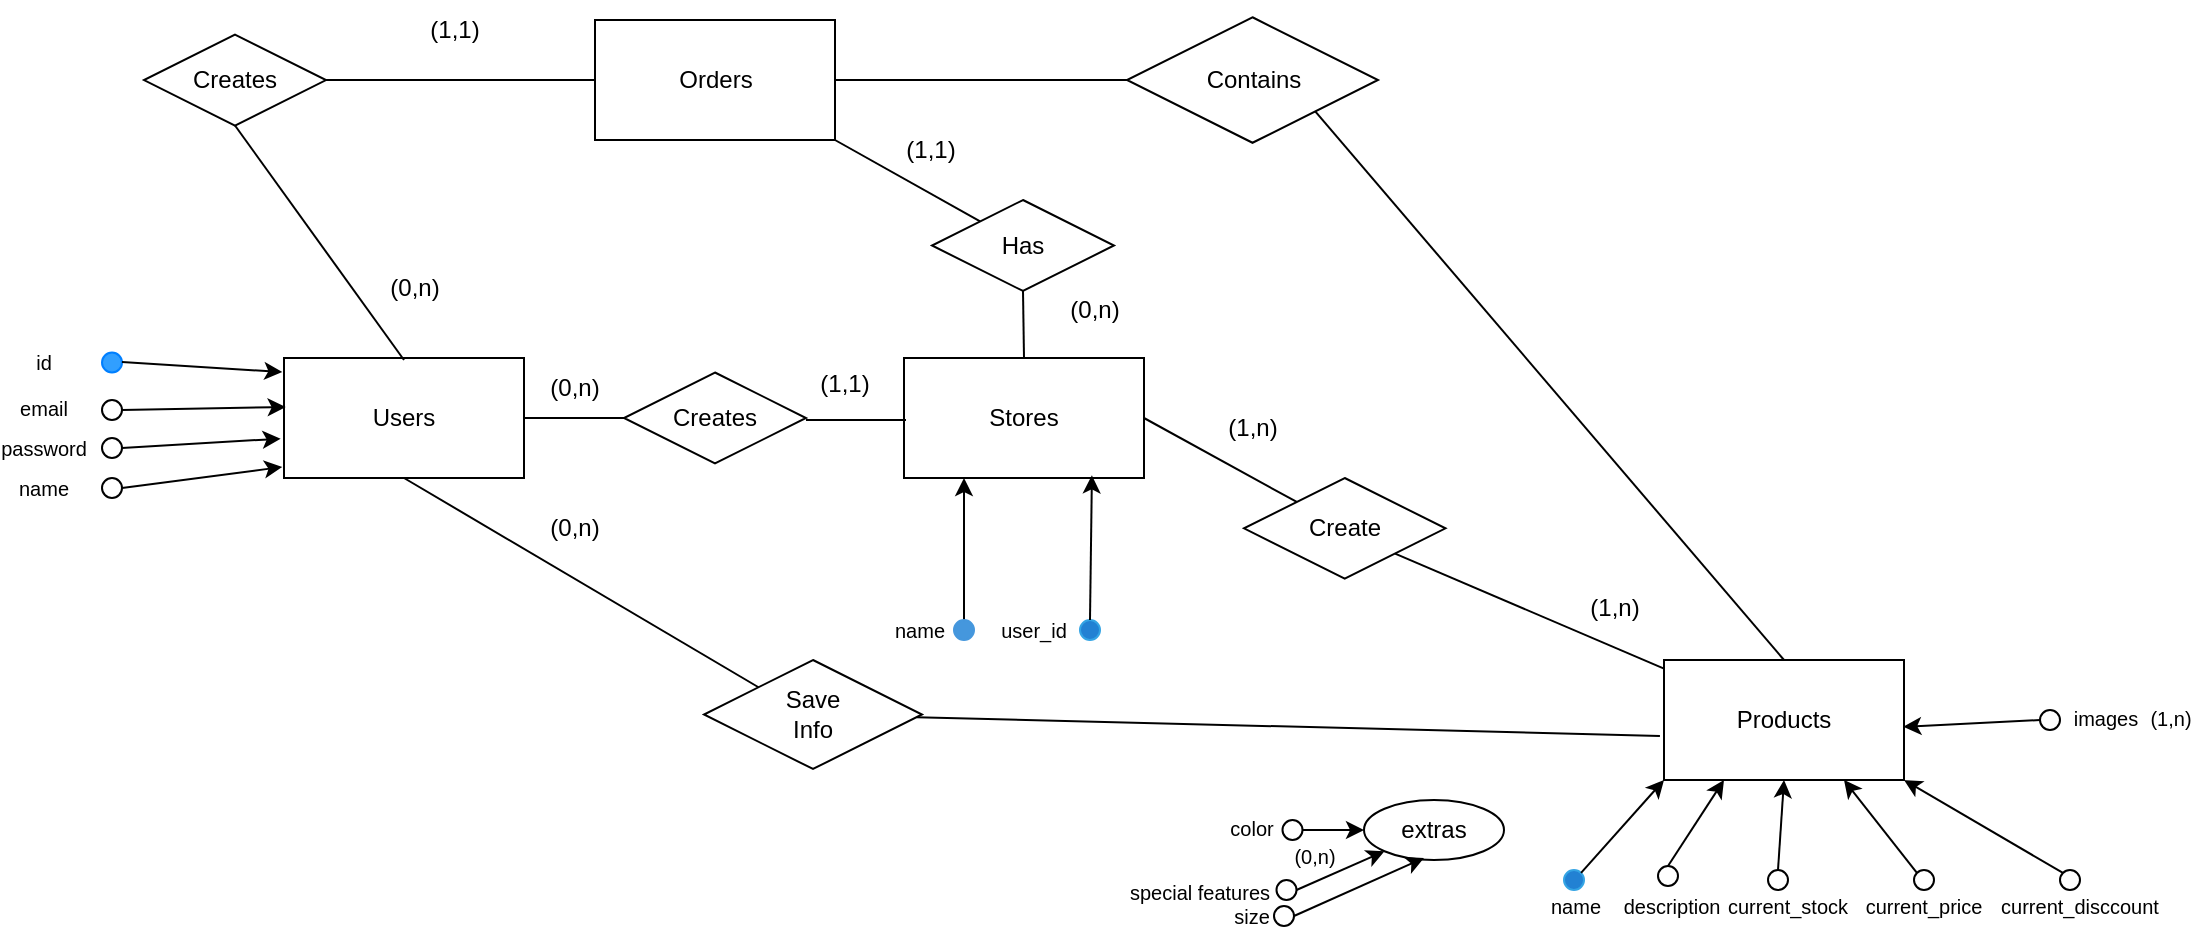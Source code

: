 <mxfile version="24.4.13" type="github">
  <diagram name="Página-1" id="NVwsWcLb-dap5qU7iXU-">
    <mxGraphModel dx="574" dy="309" grid="1" gridSize="10" guides="1" tooltips="1" connect="1" arrows="1" fold="1" page="1" pageScale="1" pageWidth="827" pageHeight="1169" math="0" shadow="0">
      <root>
        <mxCell id="0" />
        <mxCell id="1" parent="0" />
        <mxCell id="m9aINPS6JLdqxOYZrXeh-1" value="Users" style="rounded=0;whiteSpace=wrap;html=1;" vertex="1" parent="1">
          <mxGeometry x="160" y="319" width="120" height="60" as="geometry" />
        </mxCell>
        <mxCell id="m9aINPS6JLdqxOYZrXeh-2" value="" style="ellipse;whiteSpace=wrap;html=1;aspect=fixed;" vertex="1" parent="1">
          <mxGeometry x="69" y="340" width="10" height="10" as="geometry" />
        </mxCell>
        <mxCell id="m9aINPS6JLdqxOYZrXeh-4" value="&lt;p style=&quot;line-height: 110%; font-size: 10px;&quot;&gt;email&lt;/p&gt;" style="text;html=1;align=center;verticalAlign=middle;whiteSpace=wrap;rounded=0;" vertex="1" parent="1">
          <mxGeometry x="20" y="339" width="40" height="10" as="geometry" />
        </mxCell>
        <mxCell id="m9aINPS6JLdqxOYZrXeh-5" value="" style="ellipse;whiteSpace=wrap;html=1;aspect=fixed;" vertex="1" parent="1">
          <mxGeometry x="69" y="359" width="10" height="10" as="geometry" />
        </mxCell>
        <mxCell id="m9aINPS6JLdqxOYZrXeh-6" value="&lt;p style=&quot;line-height: 110%; font-size: 10px;&quot;&gt;password&lt;/p&gt;" style="text;html=1;align=center;verticalAlign=middle;whiteSpace=wrap;rounded=0;" vertex="1" parent="1">
          <mxGeometry x="20" y="359" width="40" height="10" as="geometry" />
        </mxCell>
        <mxCell id="m9aINPS6JLdqxOYZrXeh-7" value="&lt;p style=&quot;line-height: 110%; font-size: 10px;&quot;&gt;name&lt;/p&gt;" style="text;html=1;align=center;verticalAlign=middle;whiteSpace=wrap;rounded=0;" vertex="1" parent="1">
          <mxGeometry x="20" y="379" width="40" height="10" as="geometry" />
        </mxCell>
        <mxCell id="m9aINPS6JLdqxOYZrXeh-10" value="" style="ellipse;whiteSpace=wrap;html=1;aspect=fixed;" vertex="1" parent="1">
          <mxGeometry x="69" y="379" width="10" height="10" as="geometry" />
        </mxCell>
        <mxCell id="m9aINPS6JLdqxOYZrXeh-13" value="" style="endArrow=classic;html=1;rounded=0;exitX=1;exitY=0.5;exitDx=0;exitDy=0;entryX=-0.007;entryY=0.908;entryDx=0;entryDy=0;entryPerimeter=0;" edge="1" parent="1" source="m9aINPS6JLdqxOYZrXeh-10" target="m9aINPS6JLdqxOYZrXeh-1">
          <mxGeometry width="50" height="50" relative="1" as="geometry">
            <mxPoint x="90" y="379" as="sourcePoint" />
            <mxPoint x="160" y="359" as="targetPoint" />
          </mxGeometry>
        </mxCell>
        <mxCell id="m9aINPS6JLdqxOYZrXeh-14" value="" style="endArrow=classic;html=1;rounded=0;exitX=1;exitY=0.5;exitDx=0;exitDy=0;entryX=-0.014;entryY=0.672;entryDx=0;entryDy=0;entryPerimeter=0;" edge="1" parent="1" source="m9aINPS6JLdqxOYZrXeh-5" target="m9aINPS6JLdqxOYZrXeh-1">
          <mxGeometry width="50" height="50" relative="1" as="geometry">
            <mxPoint x="90" y="359" as="sourcePoint" />
            <mxPoint x="160" y="339" as="targetPoint" />
          </mxGeometry>
        </mxCell>
        <mxCell id="m9aINPS6JLdqxOYZrXeh-15" value="" style="endArrow=classic;html=1;rounded=0;entryX=0.007;entryY=0.408;entryDx=0;entryDy=0;exitX=1;exitY=0.5;exitDx=0;exitDy=0;entryPerimeter=0;" edge="1" parent="1" source="m9aINPS6JLdqxOYZrXeh-2" target="m9aINPS6JLdqxOYZrXeh-1">
          <mxGeometry width="50" height="50" relative="1" as="geometry">
            <mxPoint x="90" y="349" as="sourcePoint" />
            <mxPoint x="150" y="329" as="targetPoint" />
          </mxGeometry>
        </mxCell>
        <mxCell id="m9aINPS6JLdqxOYZrXeh-16" value="Stores" style="rounded=0;whiteSpace=wrap;html=1;" vertex="1" parent="1">
          <mxGeometry x="470" y="319" width="120" height="60" as="geometry" />
        </mxCell>
        <mxCell id="m9aINPS6JLdqxOYZrXeh-17" value="Products" style="rounded=0;whiteSpace=wrap;html=1;" vertex="1" parent="1">
          <mxGeometry x="850" y="470" width="120" height="60" as="geometry" />
        </mxCell>
        <mxCell id="m9aINPS6JLdqxOYZrXeh-18" value="Creates" style="rhombus;whiteSpace=wrap;html=1;" vertex="1" parent="1">
          <mxGeometry x="330" y="326.25" width="91" height="45.5" as="geometry" />
        </mxCell>
        <mxCell id="m9aINPS6JLdqxOYZrXeh-22" value="" style="endArrow=none;html=1;rounded=0;exitX=1;exitY=0.5;exitDx=0;exitDy=0;" edge="1" parent="1" source="m9aINPS6JLdqxOYZrXeh-1">
          <mxGeometry width="50" height="50" relative="1" as="geometry">
            <mxPoint x="280" y="399" as="sourcePoint" />
            <mxPoint x="330" y="349" as="targetPoint" />
          </mxGeometry>
        </mxCell>
        <mxCell id="m9aINPS6JLdqxOYZrXeh-24" value="" style="endArrow=none;html=1;rounded=0;exitX=1;exitY=0.5;exitDx=0;exitDy=0;" edge="1" parent="1">
          <mxGeometry width="50" height="50" relative="1" as="geometry">
            <mxPoint x="421" y="350" as="sourcePoint" />
            <mxPoint x="471" y="350" as="targetPoint" />
          </mxGeometry>
        </mxCell>
        <mxCell id="m9aINPS6JLdqxOYZrXeh-25" value="(0,n)" style="text;html=1;align=center;verticalAlign=middle;resizable=0;points=[];autosize=1;strokeColor=none;fillColor=none;" vertex="1" parent="1">
          <mxGeometry x="280" y="319" width="50" height="30" as="geometry" />
        </mxCell>
        <mxCell id="m9aINPS6JLdqxOYZrXeh-26" value="" style="ellipse;whiteSpace=wrap;html=1;aspect=fixed;fillStyle=solid;fillColor=#319fff;strokeColor=#007FFF;" vertex="1" parent="1">
          <mxGeometry x="69" y="316.25" width="10" height="10" as="geometry" />
        </mxCell>
        <mxCell id="m9aINPS6JLdqxOYZrXeh-27" value="&lt;p style=&quot;line-height: 110%; font-size: 10px;&quot;&gt;id&lt;/p&gt;" style="text;html=1;align=center;verticalAlign=middle;whiteSpace=wrap;rounded=0;" vertex="1" parent="1">
          <mxGeometry x="20" y="316.25" width="40" height="10" as="geometry" />
        </mxCell>
        <mxCell id="m9aINPS6JLdqxOYZrXeh-30" value="" style="endArrow=classic;html=1;rounded=0;exitX=1;exitY=0.5;exitDx=0;exitDy=0;entryX=-0.007;entryY=0.117;entryDx=0;entryDy=0;entryPerimeter=0;" edge="1" parent="1" target="m9aINPS6JLdqxOYZrXeh-1">
          <mxGeometry width="50" height="50" relative="1" as="geometry">
            <mxPoint x="79" y="321" as="sourcePoint" />
            <mxPoint x="150" y="319" as="targetPoint" />
          </mxGeometry>
        </mxCell>
        <mxCell id="m9aINPS6JLdqxOYZrXeh-31" value="(1,1)" style="text;html=1;align=center;verticalAlign=middle;resizable=0;points=[];autosize=1;strokeColor=none;fillColor=none;" vertex="1" parent="1">
          <mxGeometry x="415" y="317" width="50" height="30" as="geometry" />
        </mxCell>
        <mxCell id="m9aINPS6JLdqxOYZrXeh-32" value="Create" style="rhombus;whiteSpace=wrap;html=1;" vertex="1" parent="1">
          <mxGeometry x="640" y="379" width="100.74" height="50.37" as="geometry" />
        </mxCell>
        <mxCell id="m9aINPS6JLdqxOYZrXeh-34" value="" style="endArrow=none;html=1;rounded=0;" edge="1" parent="1" target="m9aINPS6JLdqxOYZrXeh-32">
          <mxGeometry width="50" height="50" relative="1" as="geometry">
            <mxPoint x="590" y="349" as="sourcePoint" />
            <mxPoint x="660" y="394" as="targetPoint" />
          </mxGeometry>
        </mxCell>
        <mxCell id="m9aINPS6JLdqxOYZrXeh-36" value="" style="endArrow=none;html=1;rounded=0;exitX=1;exitY=1;exitDx=0;exitDy=0;" edge="1" parent="1" source="m9aINPS6JLdqxOYZrXeh-32" target="m9aINPS6JLdqxOYZrXeh-17">
          <mxGeometry width="50" height="50" relative="1" as="geometry">
            <mxPoint x="690" y="349" as="sourcePoint" />
            <mxPoint x="770" y="440" as="targetPoint" />
          </mxGeometry>
        </mxCell>
        <mxCell id="m9aINPS6JLdqxOYZrXeh-40" value="" style="ellipse;whiteSpace=wrap;html=1;aspect=fixed;fillColor=#2281d3;strokeColor=#34a4e4;" vertex="1" parent="1">
          <mxGeometry x="558" y="450" width="10" height="10" as="geometry" />
        </mxCell>
        <mxCell id="m9aINPS6JLdqxOYZrXeh-41" value="&lt;p style=&quot;line-height: 110%; font-size: 10px;&quot;&gt;user_id&lt;/p&gt;" style="text;html=1;align=center;verticalAlign=middle;whiteSpace=wrap;rounded=0;" vertex="1" parent="1">
          <mxGeometry x="515" y="450" width="40" height="10" as="geometry" />
        </mxCell>
        <mxCell id="m9aINPS6JLdqxOYZrXeh-43" value="&lt;p style=&quot;line-height: 110%; font-size: 10px;&quot;&gt;name&lt;/p&gt;" style="text;html=1;align=center;verticalAlign=middle;whiteSpace=wrap;rounded=0;" vertex="1" parent="1">
          <mxGeometry x="458" y="450" width="40" height="10" as="geometry" />
        </mxCell>
        <mxCell id="m9aINPS6JLdqxOYZrXeh-45" value="" style="endArrow=classic;html=1;rounded=0;entryX=0.25;entryY=1;entryDx=0;entryDy=0;" edge="1" parent="1" target="m9aINPS6JLdqxOYZrXeh-16">
          <mxGeometry width="50" height="50" relative="1" as="geometry">
            <mxPoint x="500" y="430" as="sourcePoint" />
            <mxPoint x="530" y="249" as="targetPoint" />
            <Array as="points">
              <mxPoint x="500" y="450" />
            </Array>
          </mxGeometry>
        </mxCell>
        <mxCell id="m9aINPS6JLdqxOYZrXeh-47" value="" style="endArrow=classic;html=1;rounded=0;entryX=0.783;entryY=0.978;entryDx=0;entryDy=0;exitX=0.5;exitY=0;exitDx=0;exitDy=0;entryPerimeter=0;" edge="1" parent="1" source="m9aINPS6JLdqxOYZrXeh-40" target="m9aINPS6JLdqxOYZrXeh-16">
          <mxGeometry width="50" height="50" relative="1" as="geometry">
            <mxPoint x="580" y="440" as="sourcePoint" />
            <mxPoint x="515" y="289" as="targetPoint" />
          </mxGeometry>
        </mxCell>
        <mxCell id="m9aINPS6JLdqxOYZrXeh-48" value="Save&lt;div&gt;Info&lt;/div&gt;" style="rhombus;whiteSpace=wrap;html=1;" vertex="1" parent="1">
          <mxGeometry x="370" y="470" width="109" height="54.5" as="geometry" />
        </mxCell>
        <mxCell id="m9aINPS6JLdqxOYZrXeh-49" value="" style="endArrow=none;html=1;rounded=0;exitX=0;exitY=0;exitDx=0;exitDy=0;entryX=0.5;entryY=1;entryDx=0;entryDy=0;" edge="1" parent="1" source="m9aINPS6JLdqxOYZrXeh-48" target="m9aINPS6JLdqxOYZrXeh-1">
          <mxGeometry width="50" height="50" relative="1" as="geometry">
            <mxPoint x="320" y="509" as="sourcePoint" />
            <mxPoint x="240" y="379" as="targetPoint" />
          </mxGeometry>
        </mxCell>
        <mxCell id="m9aINPS6JLdqxOYZrXeh-50" value="" style="endArrow=none;html=1;rounded=0;entryX=-0.017;entryY=0.633;entryDx=0;entryDy=0;entryPerimeter=0;" edge="1" parent="1" source="m9aINPS6JLdqxOYZrXeh-48" target="m9aINPS6JLdqxOYZrXeh-17">
          <mxGeometry width="50" height="50" relative="1" as="geometry">
            <mxPoint x="430" y="499" as="sourcePoint" />
            <mxPoint x="480" y="449" as="targetPoint" />
          </mxGeometry>
        </mxCell>
        <mxCell id="m9aINPS6JLdqxOYZrXeh-51" value="Orders" style="rounded=0;whiteSpace=wrap;html=1;" vertex="1" parent="1">
          <mxGeometry x="315.5" y="150" width="120" height="60" as="geometry" />
        </mxCell>
        <mxCell id="m9aINPS6JLdqxOYZrXeh-52" value="Contains" style="rhombus;whiteSpace=wrap;html=1;" vertex="1" parent="1">
          <mxGeometry x="581.5" y="148.63" width="125.5" height="62.75" as="geometry" />
        </mxCell>
        <mxCell id="m9aINPS6JLdqxOYZrXeh-53" value="" style="endArrow=none;html=1;rounded=0;entryX=0;entryY=0.5;entryDx=0;entryDy=0;" edge="1" parent="1" target="m9aINPS6JLdqxOYZrXeh-52">
          <mxGeometry width="50" height="50" relative="1" as="geometry">
            <mxPoint x="435.5" y="180" as="sourcePoint" />
            <mxPoint x="485.5" y="130" as="targetPoint" />
          </mxGeometry>
        </mxCell>
        <mxCell id="m9aINPS6JLdqxOYZrXeh-54" value="" style="endArrow=none;html=1;rounded=0;entryX=0.5;entryY=0;entryDx=0;entryDy=0;exitX=1;exitY=1;exitDx=0;exitDy=0;" edge="1" parent="1" source="m9aINPS6JLdqxOYZrXeh-52" target="m9aINPS6JLdqxOYZrXeh-17">
          <mxGeometry width="50" height="50" relative="1" as="geometry">
            <mxPoint x="680" y="248" as="sourcePoint" />
            <mxPoint x="826.5" y="248" as="targetPoint" />
          </mxGeometry>
        </mxCell>
        <mxCell id="m9aINPS6JLdqxOYZrXeh-55" value="(1,n)" style="text;html=1;align=center;verticalAlign=middle;resizable=0;points=[];autosize=1;strokeColor=none;fillColor=none;" vertex="1" parent="1">
          <mxGeometry x="619.25" y="339" width="50" height="30" as="geometry" />
        </mxCell>
        <mxCell id="m9aINPS6JLdqxOYZrXeh-56" value="(1,n)" style="text;html=1;align=center;verticalAlign=middle;resizable=0;points=[];autosize=1;strokeColor=none;fillColor=none;" vertex="1" parent="1">
          <mxGeometry x="800" y="429.37" width="50" height="30" as="geometry" />
        </mxCell>
        <mxCell id="m9aINPS6JLdqxOYZrXeh-59" value="Creates" style="rhombus;whiteSpace=wrap;html=1;" vertex="1" parent="1">
          <mxGeometry x="90" y="157.26" width="91" height="45.5" as="geometry" />
        </mxCell>
        <mxCell id="m9aINPS6JLdqxOYZrXeh-60" value="" style="endArrow=none;html=1;rounded=0;entryX=0.5;entryY=1;entryDx=0;entryDy=0;" edge="1" parent="1" target="m9aINPS6JLdqxOYZrXeh-59">
          <mxGeometry width="50" height="50" relative="1" as="geometry">
            <mxPoint x="220" y="320" as="sourcePoint" />
            <mxPoint x="210" y="230" as="targetPoint" />
          </mxGeometry>
        </mxCell>
        <mxCell id="m9aINPS6JLdqxOYZrXeh-61" value="" style="endArrow=none;html=1;rounded=0;exitX=1;exitY=0.5;exitDx=0;exitDy=0;" edge="1" parent="1" source="m9aINPS6JLdqxOYZrXeh-59">
          <mxGeometry width="50" height="50" relative="1" as="geometry">
            <mxPoint x="265.5" y="230" as="sourcePoint" />
            <mxPoint x="315.5" y="180" as="targetPoint" />
          </mxGeometry>
        </mxCell>
        <mxCell id="m9aINPS6JLdqxOYZrXeh-62" value="(0,n)" style="text;html=1;align=center;verticalAlign=middle;resizable=0;points=[];autosize=1;strokeColor=none;fillColor=none;" vertex="1" parent="1">
          <mxGeometry x="200" y="269" width="50" height="30" as="geometry" />
        </mxCell>
        <mxCell id="m9aINPS6JLdqxOYZrXeh-63" value="(1,1)" style="text;html=1;align=center;verticalAlign=middle;resizable=0;points=[];autosize=1;strokeColor=none;fillColor=none;" vertex="1" parent="1">
          <mxGeometry x="220" y="140" width="50" height="30" as="geometry" />
        </mxCell>
        <mxCell id="m9aINPS6JLdqxOYZrXeh-42" value="" style="ellipse;whiteSpace=wrap;html=1;aspect=fixed;strokeColor=#4597dd;fillColor=#4597dd;" vertex="1" parent="1">
          <mxGeometry x="495" y="450" width="10" height="10" as="geometry" />
        </mxCell>
        <mxCell id="m9aINPS6JLdqxOYZrXeh-65" value="Has" style="rhombus;whiteSpace=wrap;html=1;" vertex="1" parent="1">
          <mxGeometry x="484" y="240" width="91" height="45.5" as="geometry" />
        </mxCell>
        <mxCell id="m9aINPS6JLdqxOYZrXeh-66" value="" style="endArrow=none;html=1;rounded=0;" edge="1" parent="1" source="m9aINPS6JLdqxOYZrXeh-65">
          <mxGeometry width="50" height="50" relative="1" as="geometry">
            <mxPoint x="385.5" y="260" as="sourcePoint" />
            <mxPoint x="435.5" y="210" as="targetPoint" />
          </mxGeometry>
        </mxCell>
        <mxCell id="m9aINPS6JLdqxOYZrXeh-68" value="" style="endArrow=none;html=1;rounded=0;entryX=0.5;entryY=1;entryDx=0;entryDy=0;exitX=0.5;exitY=0;exitDx=0;exitDy=0;" edge="1" parent="1" source="m9aINPS6JLdqxOYZrXeh-16" target="m9aINPS6JLdqxOYZrXeh-65">
          <mxGeometry width="50" height="50" relative="1" as="geometry">
            <mxPoint x="470" y="335.5" as="sourcePoint" />
            <mxPoint x="520" y="290" as="targetPoint" />
          </mxGeometry>
        </mxCell>
        <mxCell id="m9aINPS6JLdqxOYZrXeh-69" value="(0,n)" style="text;html=1;align=center;verticalAlign=middle;resizable=0;points=[];autosize=1;strokeColor=none;fillColor=none;" vertex="1" parent="1">
          <mxGeometry x="540" y="280" width="50" height="30" as="geometry" />
        </mxCell>
        <mxCell id="m9aINPS6JLdqxOYZrXeh-70" value="(1,1)" style="text;html=1;align=center;verticalAlign=middle;resizable=0;points=[];autosize=1;strokeColor=none;fillColor=none;" vertex="1" parent="1">
          <mxGeometry x="458" y="200" width="50" height="30" as="geometry" />
        </mxCell>
        <mxCell id="m9aINPS6JLdqxOYZrXeh-71" value="" style="ellipse;whiteSpace=wrap;html=1;aspect=fixed;fillColor=#2281d3;strokeColor=#34a4e4;" vertex="1" parent="1">
          <mxGeometry x="800" y="575" width="10" height="10" as="geometry" />
        </mxCell>
        <mxCell id="m9aINPS6JLdqxOYZrXeh-72" value="&lt;p style=&quot;line-height: 110%; font-size: 10px;&quot;&gt;name&lt;/p&gt;" style="text;html=1;align=center;verticalAlign=middle;whiteSpace=wrap;rounded=0;" vertex="1" parent="1">
          <mxGeometry x="786" y="588" width="40" height="10" as="geometry" />
        </mxCell>
        <mxCell id="m9aINPS6JLdqxOYZrXeh-74" value="" style="ellipse;whiteSpace=wrap;html=1;aspect=fixed;fillColor=none;strokeColor=#000000;" vertex="1" parent="1">
          <mxGeometry x="847" y="573" width="10" height="10" as="geometry" />
        </mxCell>
        <mxCell id="m9aINPS6JLdqxOYZrXeh-75" value="&lt;p style=&quot;line-height: 110%; font-size: 10px;&quot;&gt;description&lt;/p&gt;" style="text;html=1;align=center;verticalAlign=middle;whiteSpace=wrap;rounded=0;" vertex="1" parent="1">
          <mxGeometry x="834" y="588" width="40" height="10" as="geometry" />
        </mxCell>
        <mxCell id="m9aINPS6JLdqxOYZrXeh-77" value="" style="ellipse;whiteSpace=wrap;html=1;aspect=fixed;fillColor=none;strokeColor=#000000;" vertex="1" parent="1">
          <mxGeometry x="902" y="575" width="10" height="10" as="geometry" />
        </mxCell>
        <mxCell id="m9aINPS6JLdqxOYZrXeh-78" value="&lt;p style=&quot;line-height: 110%; font-size: 10px;&quot;&gt;current_stock&lt;/p&gt;" style="text;html=1;align=center;verticalAlign=middle;whiteSpace=wrap;rounded=0;" vertex="1" parent="1">
          <mxGeometry x="892" y="588" width="40" height="10" as="geometry" />
        </mxCell>
        <mxCell id="m9aINPS6JLdqxOYZrXeh-80" value="&lt;p style=&quot;line-height: 110%; font-size: 10px;&quot;&gt;current_price&lt;/p&gt;" style="text;html=1;align=center;verticalAlign=middle;whiteSpace=wrap;rounded=0;" vertex="1" parent="1">
          <mxGeometry x="960" y="588" width="40" height="10" as="geometry" />
        </mxCell>
        <mxCell id="m9aINPS6JLdqxOYZrXeh-81" value="" style="ellipse;whiteSpace=wrap;html=1;aspect=fixed;fillColor=none;strokeColor=#000000;" vertex="1" parent="1">
          <mxGeometry x="975" y="575" width="10" height="10" as="geometry" />
        </mxCell>
        <mxCell id="m9aINPS6JLdqxOYZrXeh-82" value="&lt;p style=&quot;line-height: 110%; font-size: 10px;&quot;&gt;current_disccount&lt;/p&gt;" style="text;html=1;align=center;verticalAlign=middle;whiteSpace=wrap;rounded=0;" vertex="1" parent="1">
          <mxGeometry x="1038" y="588" width="40" height="10" as="geometry" />
        </mxCell>
        <mxCell id="m9aINPS6JLdqxOYZrXeh-83" value="" style="ellipse;whiteSpace=wrap;html=1;aspect=fixed;fillColor=none;strokeColor=#000000;" vertex="1" parent="1">
          <mxGeometry x="1048" y="575" width="10" height="10" as="geometry" />
        </mxCell>
        <mxCell id="m9aINPS6JLdqxOYZrXeh-84" value="(0,n)" style="text;html=1;align=center;verticalAlign=middle;resizable=0;points=[];autosize=1;strokeColor=none;fillColor=none;" vertex="1" parent="1">
          <mxGeometry x="280" y="389" width="50" height="30" as="geometry" />
        </mxCell>
        <mxCell id="m9aINPS6JLdqxOYZrXeh-90" value="" style="ellipse;whiteSpace=wrap;html=1;aspect=fixed;fillColor=none;strokeColor=#000000;" vertex="1" parent="1">
          <mxGeometry x="1038" y="495" width="10" height="10" as="geometry" />
        </mxCell>
        <mxCell id="m9aINPS6JLdqxOYZrXeh-91" value="&lt;p style=&quot;line-height: 110%; font-size: 10px;&quot;&gt;images&lt;/p&gt;" style="text;html=1;align=center;verticalAlign=middle;whiteSpace=wrap;rounded=0;" vertex="1" parent="1">
          <mxGeometry x="1051" y="494" width="40" height="10" as="geometry" />
        </mxCell>
        <mxCell id="m9aINPS6JLdqxOYZrXeh-93" value="&lt;font style=&quot;font-size: 10px;&quot;&gt;(1,n)&lt;/font&gt;" style="text;html=1;align=center;verticalAlign=middle;resizable=0;points=[];autosize=1;strokeColor=none;fillColor=none;" vertex="1" parent="1">
          <mxGeometry x="1083" y="484" width="40" height="30" as="geometry" />
        </mxCell>
        <mxCell id="m9aINPS6JLdqxOYZrXeh-94" value="extras" style="ellipse;whiteSpace=wrap;html=1;" vertex="1" parent="1">
          <mxGeometry x="700" y="540" width="70" height="30" as="geometry" />
        </mxCell>
        <mxCell id="m9aINPS6JLdqxOYZrXeh-95" value="&lt;p style=&quot;line-height: 110%; font-size: 10px;&quot;&gt;color&lt;/p&gt;" style="text;html=1;align=center;verticalAlign=middle;whiteSpace=wrap;rounded=0;" vertex="1" parent="1">
          <mxGeometry x="624.25" y="549" width="40" height="10" as="geometry" />
        </mxCell>
        <mxCell id="m9aINPS6JLdqxOYZrXeh-96" value="&lt;p style=&quot;line-height: 110%; font-size: 10px;&quot;&gt;special features&lt;/p&gt;" style="text;html=1;align=center;verticalAlign=middle;whiteSpace=wrap;rounded=0;" vertex="1" parent="1">
          <mxGeometry x="573" y="581" width="90" height="10" as="geometry" />
        </mxCell>
        <mxCell id="m9aINPS6JLdqxOYZrXeh-97" value="&lt;p style=&quot;line-height: 110%; font-size: 10px;&quot;&gt;size&lt;/p&gt;" style="text;html=1;align=center;verticalAlign=middle;whiteSpace=wrap;rounded=0;" vertex="1" parent="1">
          <mxGeometry x="624.25" y="593" width="40" height="10" as="geometry" />
        </mxCell>
        <mxCell id="m9aINPS6JLdqxOYZrXeh-98" value="" style="ellipse;whiteSpace=wrap;html=1;aspect=fixed;fillColor=none;strokeColor=#000000;" vertex="1" parent="1">
          <mxGeometry x="659.25" y="550" width="10" height="10" as="geometry" />
        </mxCell>
        <mxCell id="m9aINPS6JLdqxOYZrXeh-99" value="" style="ellipse;whiteSpace=wrap;html=1;aspect=fixed;fillColor=none;strokeColor=#000000;" vertex="1" parent="1">
          <mxGeometry x="656.25" y="580" width="10" height="10" as="geometry" />
        </mxCell>
        <mxCell id="m9aINPS6JLdqxOYZrXeh-100" value="" style="ellipse;whiteSpace=wrap;html=1;aspect=fixed;fillColor=none;strokeColor=#000000;" vertex="1" parent="1">
          <mxGeometry x="655" y="593" width="10" height="10" as="geometry" />
        </mxCell>
        <mxCell id="m9aINPS6JLdqxOYZrXeh-102" value="" style="endArrow=classic;html=1;rounded=0;entryX=0;entryY=1;entryDx=0;entryDy=0;exitX=1;exitY=0.5;exitDx=0;exitDy=0;" edge="1" parent="1" source="m9aINPS6JLdqxOYZrXeh-99" target="m9aINPS6JLdqxOYZrXeh-94">
          <mxGeometry width="50" height="50" relative="1" as="geometry">
            <mxPoint x="669.25" y="573" as="sourcePoint" />
            <mxPoint x="719.25" y="523" as="targetPoint" />
          </mxGeometry>
        </mxCell>
        <mxCell id="m9aINPS6JLdqxOYZrXeh-103" value="" style="endArrow=classic;html=1;rounded=0;" edge="1" parent="1" target="m9aINPS6JLdqxOYZrXeh-94">
          <mxGeometry width="50" height="50" relative="1" as="geometry">
            <mxPoint x="669.25" y="555" as="sourcePoint" />
            <mxPoint x="719.25" y="505" as="targetPoint" />
          </mxGeometry>
        </mxCell>
        <mxCell id="m9aINPS6JLdqxOYZrXeh-104" value="" style="endArrow=classic;html=1;rounded=0;exitX=1;exitY=0.5;exitDx=0;exitDy=0;" edge="1" parent="1" source="m9aINPS6JLdqxOYZrXeh-100">
          <mxGeometry width="50" height="50" relative="1" as="geometry">
            <mxPoint x="680" y="619" as="sourcePoint" />
            <mxPoint x="730" y="569" as="targetPoint" />
          </mxGeometry>
        </mxCell>
        <mxCell id="m9aINPS6JLdqxOYZrXeh-105" value="&lt;font style=&quot;font-size: 10px;&quot;&gt;(0,n)&lt;/font&gt;" style="text;html=1;align=center;verticalAlign=middle;resizable=0;points=[];autosize=1;strokeColor=none;fillColor=none;" vertex="1" parent="1">
          <mxGeometry x="655" y="553" width="40" height="30" as="geometry" />
        </mxCell>
        <mxCell id="m9aINPS6JLdqxOYZrXeh-108" value="" style="endArrow=classic;html=1;rounded=0;exitX=0;exitY=0.5;exitDx=0;exitDy=0;entryX=0.997;entryY=0.557;entryDx=0;entryDy=0;entryPerimeter=0;" edge="1" parent="1" source="m9aINPS6JLdqxOYZrXeh-90" target="m9aINPS6JLdqxOYZrXeh-17">
          <mxGeometry width="50" height="50" relative="1" as="geometry">
            <mxPoint x="960" y="620" as="sourcePoint" />
            <mxPoint x="1010" y="570" as="targetPoint" />
          </mxGeometry>
        </mxCell>
        <mxCell id="m9aINPS6JLdqxOYZrXeh-109" value="" style="endArrow=classic;html=1;rounded=0;exitX=0;exitY=0;exitDx=0;exitDy=0;entryX=1;entryY=1;entryDx=0;entryDy=0;" edge="1" parent="1" source="m9aINPS6JLdqxOYZrXeh-83" target="m9aINPS6JLdqxOYZrXeh-17">
          <mxGeometry width="50" height="50" relative="1" as="geometry">
            <mxPoint x="960" y="620" as="sourcePoint" />
            <mxPoint x="1010" y="570" as="targetPoint" />
          </mxGeometry>
        </mxCell>
        <mxCell id="m9aINPS6JLdqxOYZrXeh-111" value="" style="endArrow=classic;html=1;rounded=0;entryX=0.75;entryY=1;entryDx=0;entryDy=0;exitX=0;exitY=0;exitDx=0;exitDy=0;" edge="1" parent="1" source="m9aINPS6JLdqxOYZrXeh-81" target="m9aINPS6JLdqxOYZrXeh-17">
          <mxGeometry width="50" height="50" relative="1" as="geometry">
            <mxPoint x="960" y="620" as="sourcePoint" />
            <mxPoint x="1010" y="570" as="targetPoint" />
          </mxGeometry>
        </mxCell>
        <mxCell id="m9aINPS6JLdqxOYZrXeh-113" value="" style="endArrow=classic;html=1;rounded=0;entryX=0.5;entryY=1;entryDx=0;entryDy=0;exitX=0.5;exitY=0;exitDx=0;exitDy=0;" edge="1" parent="1" source="m9aINPS6JLdqxOYZrXeh-77" target="m9aINPS6JLdqxOYZrXeh-17">
          <mxGeometry width="50" height="50" relative="1" as="geometry">
            <mxPoint x="960" y="620" as="sourcePoint" />
            <mxPoint x="1010" y="570" as="targetPoint" />
          </mxGeometry>
        </mxCell>
        <mxCell id="m9aINPS6JLdqxOYZrXeh-114" value="" style="endArrow=classic;html=1;rounded=0;entryX=0.25;entryY=1;entryDx=0;entryDy=0;exitX=0.5;exitY=0;exitDx=0;exitDy=0;" edge="1" parent="1" source="m9aINPS6JLdqxOYZrXeh-74" target="m9aINPS6JLdqxOYZrXeh-17">
          <mxGeometry width="50" height="50" relative="1" as="geometry">
            <mxPoint x="960" y="620" as="sourcePoint" />
            <mxPoint x="1010" y="570" as="targetPoint" />
          </mxGeometry>
        </mxCell>
        <mxCell id="m9aINPS6JLdqxOYZrXeh-115" value="" style="endArrow=classic;html=1;rounded=0;entryX=0;entryY=1;entryDx=0;entryDy=0;exitX=1;exitY=0;exitDx=0;exitDy=0;" edge="1" parent="1" source="m9aINPS6JLdqxOYZrXeh-71" target="m9aINPS6JLdqxOYZrXeh-17">
          <mxGeometry width="50" height="50" relative="1" as="geometry">
            <mxPoint x="960" y="620" as="sourcePoint" />
            <mxPoint x="1010" y="570" as="targetPoint" />
          </mxGeometry>
        </mxCell>
      </root>
    </mxGraphModel>
  </diagram>
</mxfile>
